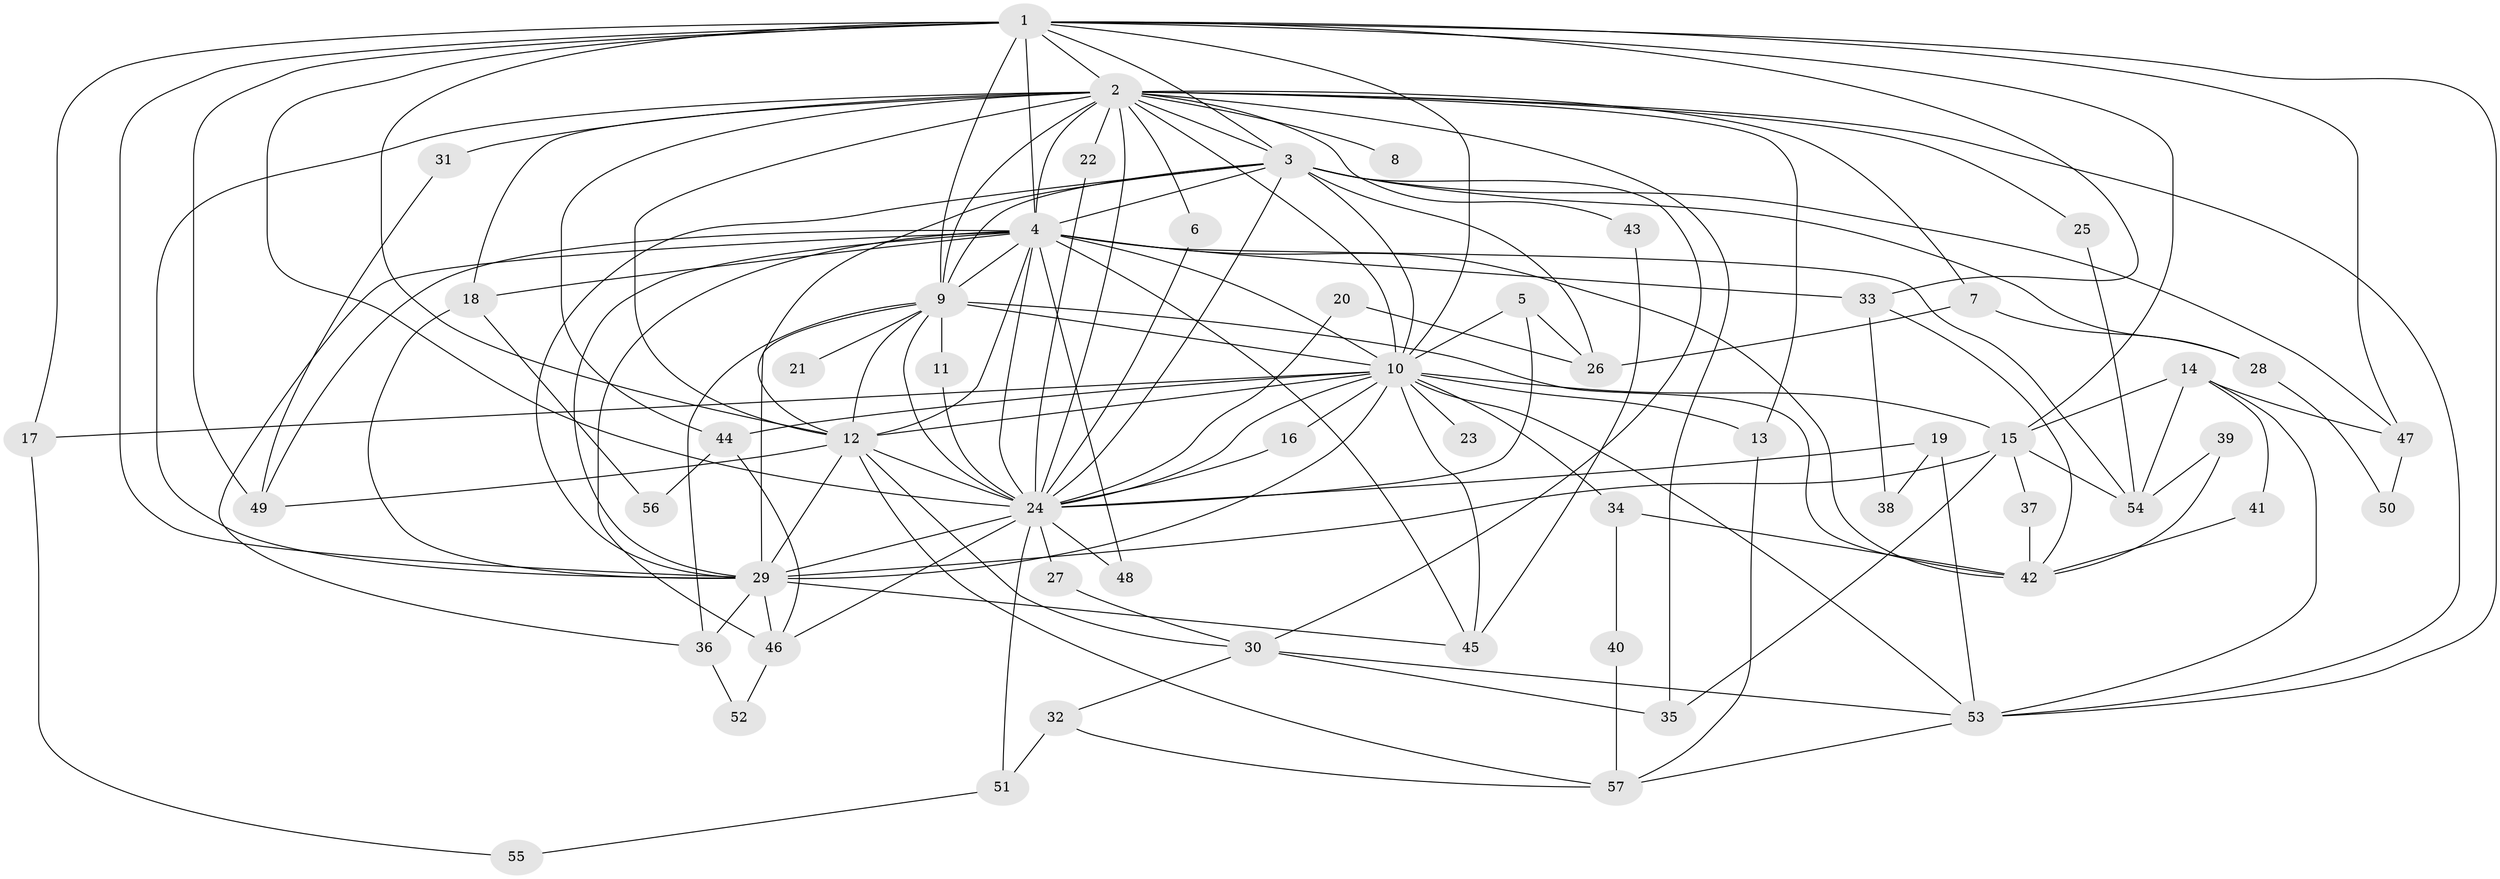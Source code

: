 // original degree distribution, {14: 0.025, 16: 0.0125, 22: 0.025, 24: 0.0125, 13: 0.0125, 15: 0.0375, 4: 0.1, 6: 0.025, 5: 0.0625, 3: 0.1375, 2: 0.525, 7: 0.025}
// Generated by graph-tools (version 1.1) at 2025/36/03/04/25 23:36:23]
// undirected, 57 vertices, 143 edges
graph export_dot {
  node [color=gray90,style=filled];
  1;
  2;
  3;
  4;
  5;
  6;
  7;
  8;
  9;
  10;
  11;
  12;
  13;
  14;
  15;
  16;
  17;
  18;
  19;
  20;
  21;
  22;
  23;
  24;
  25;
  26;
  27;
  28;
  29;
  30;
  31;
  32;
  33;
  34;
  35;
  36;
  37;
  38;
  39;
  40;
  41;
  42;
  43;
  44;
  45;
  46;
  47;
  48;
  49;
  50;
  51;
  52;
  53;
  54;
  55;
  56;
  57;
  1 -- 2 [weight=1.0];
  1 -- 3 [weight=1.0];
  1 -- 4 [weight=2.0];
  1 -- 9 [weight=1.0];
  1 -- 10 [weight=2.0];
  1 -- 12 [weight=1.0];
  1 -- 15 [weight=1.0];
  1 -- 17 [weight=1.0];
  1 -- 24 [weight=1.0];
  1 -- 29 [weight=1.0];
  1 -- 33 [weight=1.0];
  1 -- 47 [weight=1.0];
  1 -- 49 [weight=1.0];
  1 -- 53 [weight=1.0];
  2 -- 3 [weight=1.0];
  2 -- 4 [weight=2.0];
  2 -- 6 [weight=1.0];
  2 -- 7 [weight=1.0];
  2 -- 8 [weight=1.0];
  2 -- 9 [weight=2.0];
  2 -- 10 [weight=1.0];
  2 -- 12 [weight=1.0];
  2 -- 13 [weight=1.0];
  2 -- 18 [weight=1.0];
  2 -- 22 [weight=1.0];
  2 -- 24 [weight=1.0];
  2 -- 25 [weight=1.0];
  2 -- 29 [weight=1.0];
  2 -- 31 [weight=1.0];
  2 -- 35 [weight=1.0];
  2 -- 43 [weight=1.0];
  2 -- 44 [weight=1.0];
  2 -- 53 [weight=1.0];
  3 -- 4 [weight=2.0];
  3 -- 9 [weight=1.0];
  3 -- 10 [weight=1.0];
  3 -- 12 [weight=1.0];
  3 -- 24 [weight=1.0];
  3 -- 26 [weight=1.0];
  3 -- 28 [weight=1.0];
  3 -- 29 [weight=1.0];
  3 -- 30 [weight=1.0];
  3 -- 47 [weight=1.0];
  4 -- 9 [weight=2.0];
  4 -- 10 [weight=2.0];
  4 -- 12 [weight=3.0];
  4 -- 18 [weight=1.0];
  4 -- 24 [weight=2.0];
  4 -- 29 [weight=2.0];
  4 -- 33 [weight=2.0];
  4 -- 36 [weight=1.0];
  4 -- 42 [weight=1.0];
  4 -- 45 [weight=1.0];
  4 -- 46 [weight=1.0];
  4 -- 48 [weight=1.0];
  4 -- 49 [weight=1.0];
  4 -- 54 [weight=1.0];
  5 -- 10 [weight=1.0];
  5 -- 24 [weight=1.0];
  5 -- 26 [weight=1.0];
  6 -- 24 [weight=1.0];
  7 -- 26 [weight=1.0];
  7 -- 28 [weight=1.0];
  9 -- 10 [weight=1.0];
  9 -- 11 [weight=1.0];
  9 -- 12 [weight=1.0];
  9 -- 21 [weight=1.0];
  9 -- 24 [weight=1.0];
  9 -- 29 [weight=1.0];
  9 -- 36 [weight=1.0];
  9 -- 42 [weight=1.0];
  10 -- 12 [weight=1.0];
  10 -- 13 [weight=1.0];
  10 -- 15 [weight=1.0];
  10 -- 16 [weight=1.0];
  10 -- 17 [weight=1.0];
  10 -- 23 [weight=1.0];
  10 -- 24 [weight=1.0];
  10 -- 29 [weight=2.0];
  10 -- 34 [weight=1.0];
  10 -- 44 [weight=1.0];
  10 -- 45 [weight=1.0];
  10 -- 53 [weight=1.0];
  11 -- 24 [weight=1.0];
  12 -- 24 [weight=2.0];
  12 -- 29 [weight=1.0];
  12 -- 30 [weight=1.0];
  12 -- 49 [weight=1.0];
  12 -- 57 [weight=1.0];
  13 -- 57 [weight=1.0];
  14 -- 15 [weight=1.0];
  14 -- 41 [weight=1.0];
  14 -- 47 [weight=1.0];
  14 -- 53 [weight=1.0];
  14 -- 54 [weight=1.0];
  15 -- 29 [weight=1.0];
  15 -- 35 [weight=1.0];
  15 -- 37 [weight=1.0];
  15 -- 54 [weight=1.0];
  16 -- 24 [weight=1.0];
  17 -- 55 [weight=1.0];
  18 -- 29 [weight=1.0];
  18 -- 56 [weight=1.0];
  19 -- 24 [weight=1.0];
  19 -- 38 [weight=1.0];
  19 -- 53 [weight=1.0];
  20 -- 24 [weight=1.0];
  20 -- 26 [weight=1.0];
  22 -- 24 [weight=1.0];
  24 -- 27 [weight=1.0];
  24 -- 29 [weight=1.0];
  24 -- 46 [weight=1.0];
  24 -- 48 [weight=2.0];
  24 -- 51 [weight=1.0];
  25 -- 54 [weight=1.0];
  27 -- 30 [weight=1.0];
  28 -- 50 [weight=1.0];
  29 -- 36 [weight=1.0];
  29 -- 45 [weight=1.0];
  29 -- 46 [weight=1.0];
  30 -- 32 [weight=1.0];
  30 -- 35 [weight=1.0];
  30 -- 53 [weight=1.0];
  31 -- 49 [weight=1.0];
  32 -- 51 [weight=1.0];
  32 -- 57 [weight=1.0];
  33 -- 38 [weight=1.0];
  33 -- 42 [weight=1.0];
  34 -- 40 [weight=1.0];
  34 -- 42 [weight=1.0];
  36 -- 52 [weight=1.0];
  37 -- 42 [weight=1.0];
  39 -- 42 [weight=1.0];
  39 -- 54 [weight=1.0];
  40 -- 57 [weight=1.0];
  41 -- 42 [weight=1.0];
  43 -- 45 [weight=1.0];
  44 -- 46 [weight=1.0];
  44 -- 56 [weight=1.0];
  46 -- 52 [weight=1.0];
  47 -- 50 [weight=1.0];
  51 -- 55 [weight=1.0];
  53 -- 57 [weight=1.0];
}

